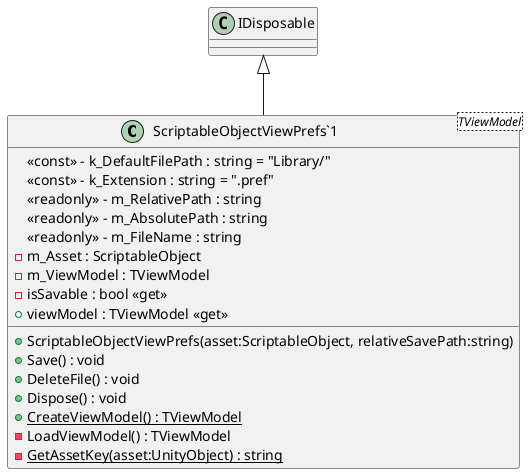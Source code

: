 @startuml
class "ScriptableObjectViewPrefs`1"<TViewModel> {
    <<const>> - k_DefaultFilePath : string = "Library/"
    <<const>> - k_Extension : string = ".pref"
    <<readonly>> - m_RelativePath : string
    <<readonly>> - m_AbsolutePath : string
    <<readonly>> - m_FileName : string
    - m_Asset : ScriptableObject
    - m_ViewModel : TViewModel
    - isSavable : bool <<get>>
    + ScriptableObjectViewPrefs(asset:ScriptableObject, relativeSavePath:string)
    + viewModel : TViewModel <<get>>
    + Save() : void
    + DeleteFile() : void
    + Dispose() : void
    + {static} CreateViewModel() : TViewModel
    - LoadViewModel() : TViewModel
    {static} - GetAssetKey(asset:UnityObject) : string
}
IDisposable <|-- "ScriptableObjectViewPrefs`1"
@enduml

